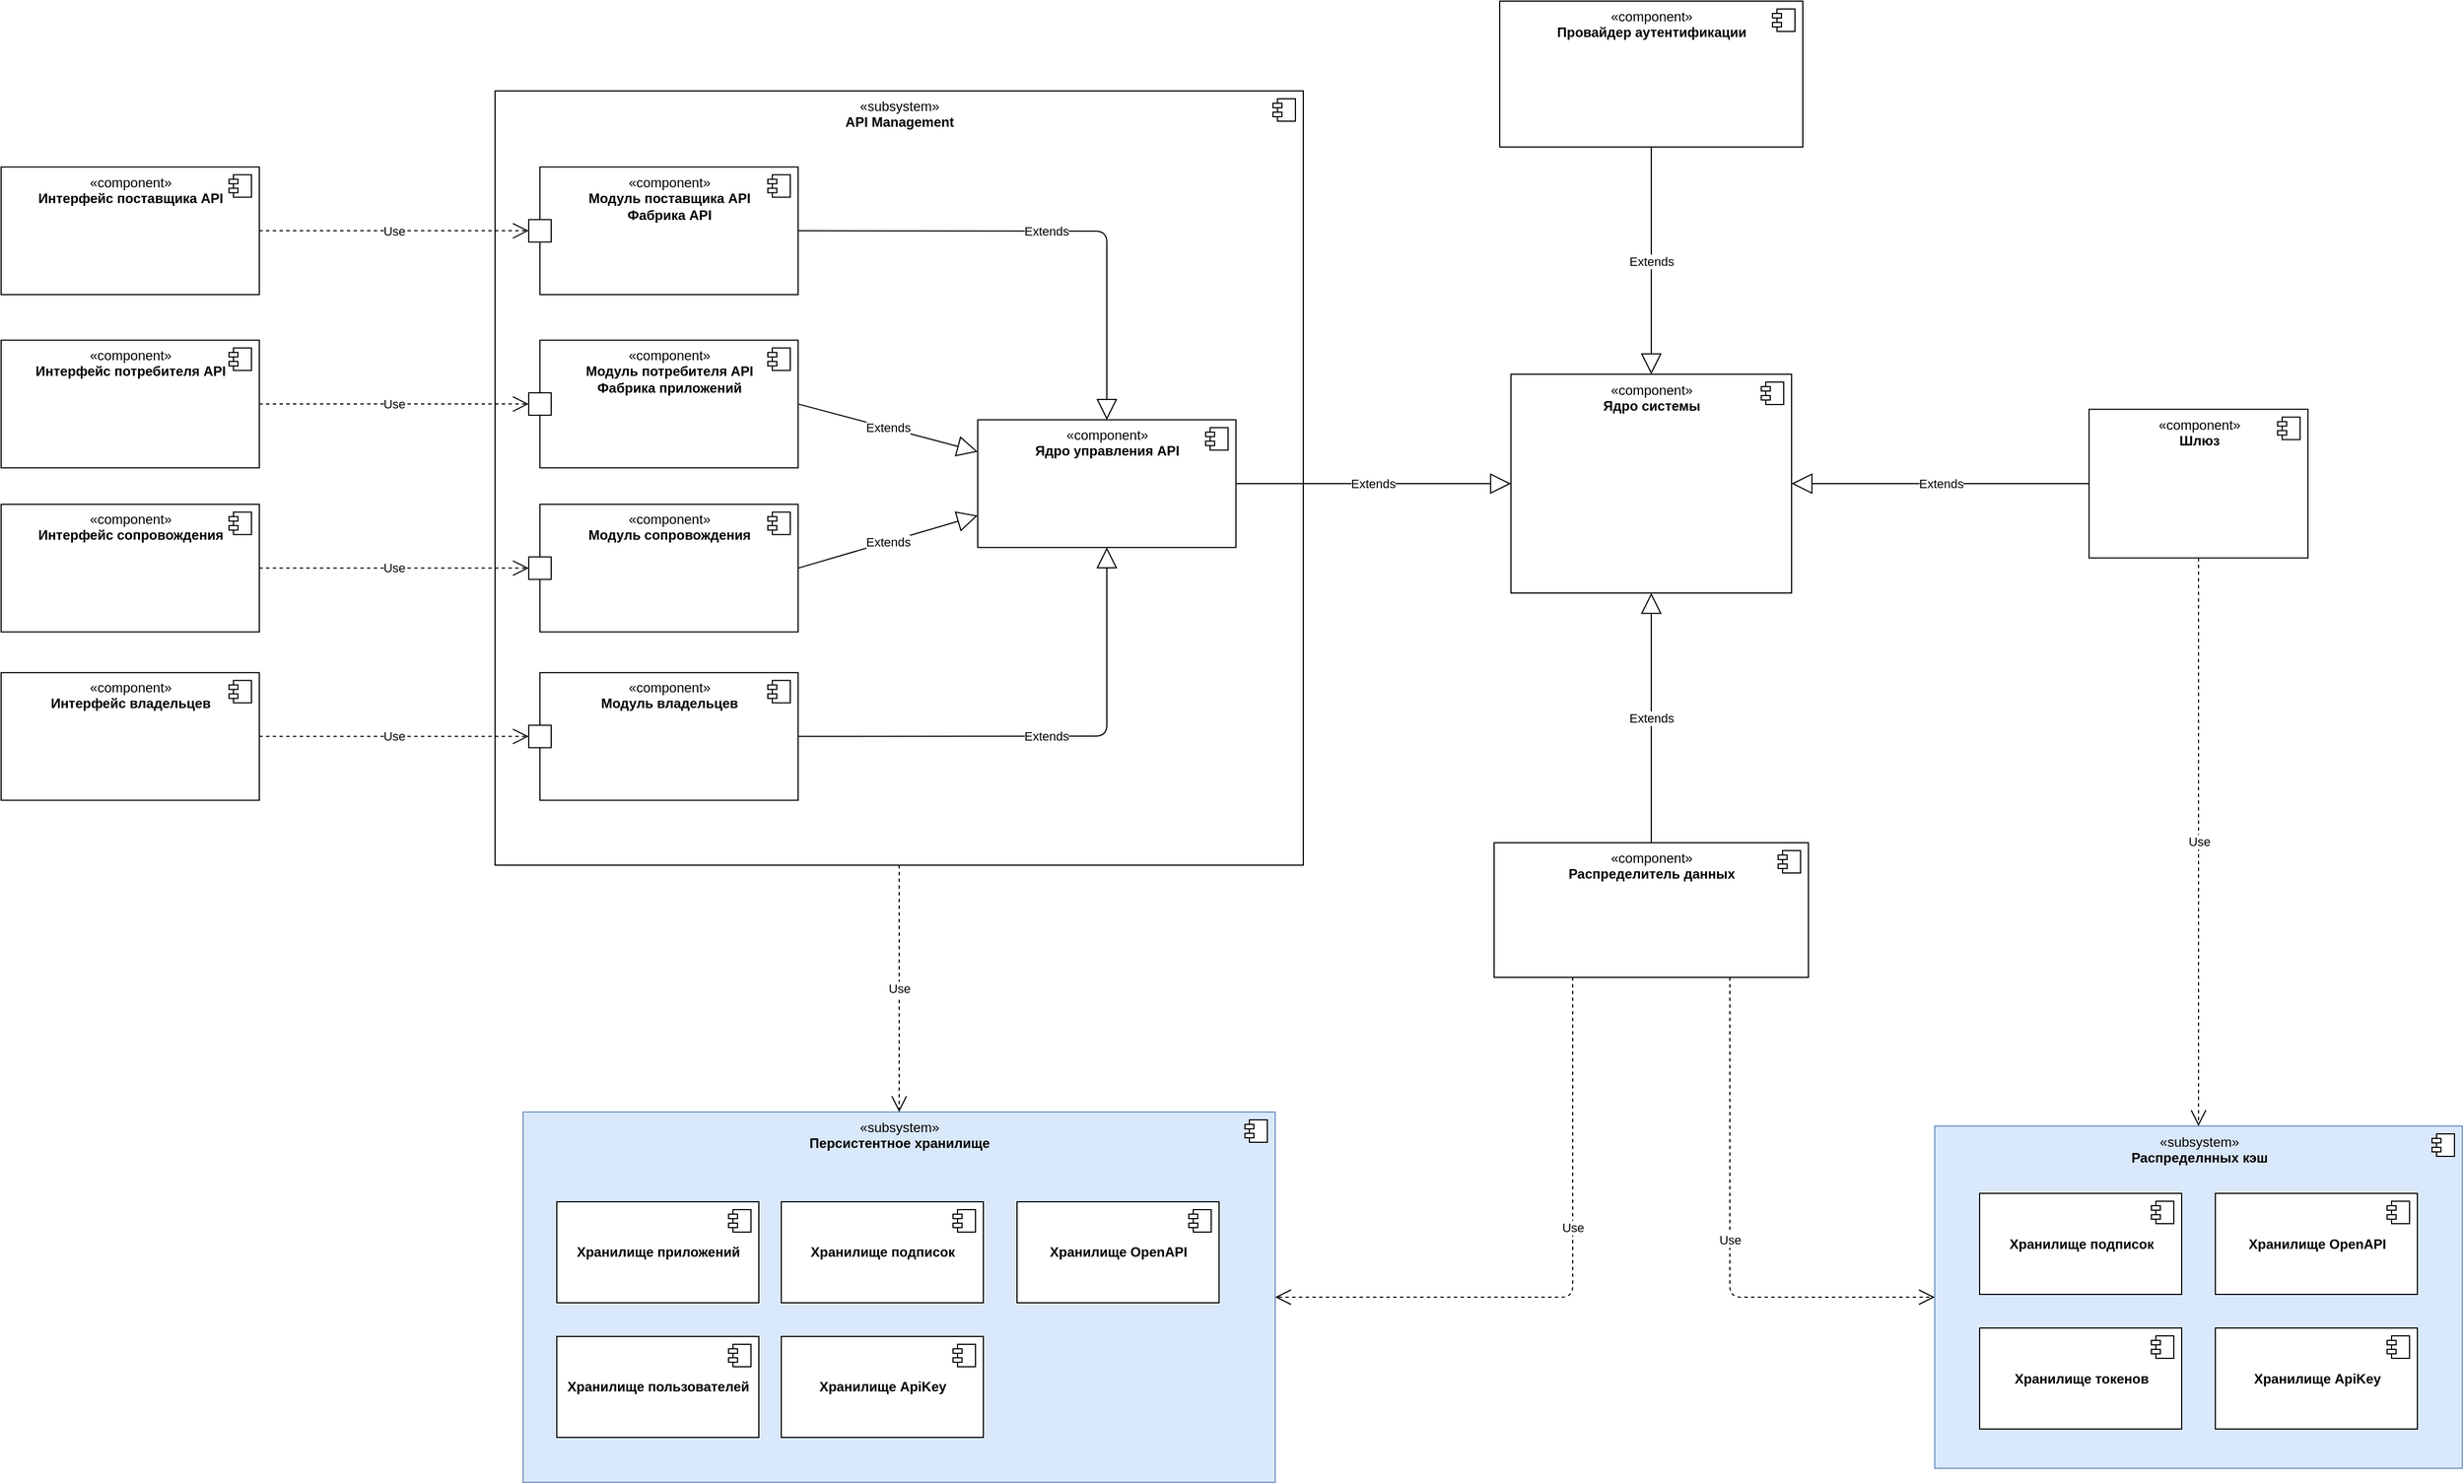 <mxfile version="14.9.6" type="device"><diagram id="nkzLdBtl6WyTMvz-Gw88" name="Page-1"><mxGraphModel dx="4070" dy="1270" grid="1" gridSize="10" guides="1" tooltips="1" connect="1" arrows="1" fold="1" page="1" pageScale="1" pageWidth="850" pageHeight="1100" math="0" shadow="0"><root><mxCell id="0"/><mxCell id="1" parent="0"/><mxCell id="8bAinxHCL_zx1Tt3Iwnc-83" value="«subsystem»&lt;br&gt;&lt;b&gt;API Management&lt;/b&gt;" style="html=1;dropTarget=0;verticalAlign=top;" parent="1" vertex="1"><mxGeometry x="-680" y="110" width="720" height="690" as="geometry"/></mxCell><mxCell id="8bAinxHCL_zx1Tt3Iwnc-84" value="" style="shape=module;jettyWidth=8;jettyHeight=4;" parent="8bAinxHCL_zx1Tt3Iwnc-83" vertex="1"><mxGeometry x="1" width="20" height="20" relative="1" as="geometry"><mxPoint x="-27" y="7" as="offset"/></mxGeometry></mxCell><mxCell id="StKLOnzCAi3UnM_dkvoX-3" value="&lt;div align=&quot;center&quot;&gt;«component»&lt;/div&gt;&lt;div align=&quot;center&quot;&gt;&lt;b&gt;Шлюз&lt;/b&gt;&lt;br&gt;&lt;/div&gt;" style="html=1;dropTarget=0;align=center;horizontal=1;verticalAlign=top;" parent="1" vertex="1"><mxGeometry x="740" y="393.75" width="195" height="132.5" as="geometry"/></mxCell><mxCell id="StKLOnzCAi3UnM_dkvoX-4" value="" style="shape=module;jettyWidth=8;jettyHeight=4;" parent="StKLOnzCAi3UnM_dkvoX-3" vertex="1"><mxGeometry x="1" width="20" height="20" relative="1" as="geometry"><mxPoint x="-27" y="7" as="offset"/></mxGeometry></mxCell><mxCell id="StKLOnzCAi3UnM_dkvoX-5" value="«subsystem»&lt;br&gt;&lt;b&gt;Персистентное хранилище&lt;br&gt;&lt;/b&gt;" style="html=1;dropTarget=0;verticalAlign=top;fillColor=#dae8fc;strokeColor=#6c8ebf;" parent="1" vertex="1"><mxGeometry x="-655" y="1020" width="670" height="330" as="geometry"/></mxCell><mxCell id="StKLOnzCAi3UnM_dkvoX-6" value="" style="shape=module;jettyWidth=8;jettyHeight=4;" parent="StKLOnzCAi3UnM_dkvoX-5" vertex="1"><mxGeometry x="1" width="20" height="20" relative="1" as="geometry"><mxPoint x="-27" y="7" as="offset"/></mxGeometry></mxCell><mxCell id="StKLOnzCAi3UnM_dkvoX-7" value="«subsystem»&lt;br&gt;&lt;b&gt;Распределнных кэш &lt;br&gt;&lt;/b&gt;" style="html=1;dropTarget=0;verticalAlign=top;fillColor=#dae8fc;strokeColor=#6c8ebf;" parent="1" vertex="1"><mxGeometry x="602.5" y="1032.5" width="470" height="305" as="geometry"/></mxCell><mxCell id="StKLOnzCAi3UnM_dkvoX-8" value="" style="shape=module;jettyWidth=8;jettyHeight=4;" parent="StKLOnzCAi3UnM_dkvoX-7" vertex="1"><mxGeometry x="1" width="20" height="20" relative="1" as="geometry"><mxPoint x="-27" y="7" as="offset"/></mxGeometry></mxCell><mxCell id="StKLOnzCAi3UnM_dkvoX-9" value="&lt;div align=&quot;center&quot;&gt;«component»&lt;/div&gt;&lt;div align=&quot;center&quot;&gt;&lt;b&gt;Ядро управления API&lt;/b&gt;&lt;br&gt;&lt;/div&gt;" style="html=1;dropTarget=0;align=center;horizontal=1;verticalAlign=top;" parent="1" vertex="1"><mxGeometry x="-250" y="403.13" width="230" height="113.75" as="geometry"/></mxCell><mxCell id="StKLOnzCAi3UnM_dkvoX-10" value="" style="shape=module;jettyWidth=8;jettyHeight=4;" parent="StKLOnzCAi3UnM_dkvoX-9" vertex="1"><mxGeometry x="1" width="20" height="20" relative="1" as="geometry"><mxPoint x="-27" y="7" as="offset"/></mxGeometry></mxCell><mxCell id="StKLOnzCAi3UnM_dkvoX-11" value="&lt;b&gt;Хранилище приложений&lt;br&gt;&lt;/b&gt;" style="html=1;dropTarget=0;verticalAlign=middle;" parent="1" vertex="1"><mxGeometry x="-625" y="1100" width="180" height="90" as="geometry"/></mxCell><mxCell id="StKLOnzCAi3UnM_dkvoX-12" value="" style="shape=module;jettyWidth=8;jettyHeight=4;" parent="StKLOnzCAi3UnM_dkvoX-11" vertex="1"><mxGeometry x="1" width="20" height="20" relative="1" as="geometry"><mxPoint x="-27" y="7" as="offset"/></mxGeometry></mxCell><mxCell id="StKLOnzCAi3UnM_dkvoX-13" value="&lt;b&gt;Хранилище подписок&lt;br&gt;&lt;/b&gt;" style="html=1;dropTarget=0;verticalAlign=middle;" parent="1" vertex="1"><mxGeometry x="-425" y="1100" width="180" height="90" as="geometry"/></mxCell><mxCell id="StKLOnzCAi3UnM_dkvoX-14" value="" style="shape=module;jettyWidth=8;jettyHeight=4;" parent="StKLOnzCAi3UnM_dkvoX-13" vertex="1"><mxGeometry x="1" width="20" height="20" relative="1" as="geometry"><mxPoint x="-27" y="7" as="offset"/></mxGeometry></mxCell><mxCell id="StKLOnzCAi3UnM_dkvoX-15" value="&lt;b&gt;Хранилище OpenAPI&lt;br&gt;&lt;/b&gt;" style="html=1;dropTarget=0;verticalAlign=middle;" parent="1" vertex="1"><mxGeometry x="-215" y="1100" width="180" height="90" as="geometry"/></mxCell><mxCell id="StKLOnzCAi3UnM_dkvoX-16" value="" style="shape=module;jettyWidth=8;jettyHeight=4;" parent="StKLOnzCAi3UnM_dkvoX-15" vertex="1"><mxGeometry x="1" width="20" height="20" relative="1" as="geometry"><mxPoint x="-27" y="7" as="offset"/></mxGeometry></mxCell><mxCell id="StKLOnzCAi3UnM_dkvoX-17" value="&lt;b&gt;Хранилище пользователей&lt;br&gt;&lt;/b&gt;" style="html=1;dropTarget=0;verticalAlign=middle;" parent="1" vertex="1"><mxGeometry x="-625" y="1220" width="180" height="90" as="geometry"/></mxCell><mxCell id="StKLOnzCAi3UnM_dkvoX-18" value="" style="shape=module;jettyWidth=8;jettyHeight=4;" parent="StKLOnzCAi3UnM_dkvoX-17" vertex="1"><mxGeometry x="1" width="20" height="20" relative="1" as="geometry"><mxPoint x="-27" y="7" as="offset"/></mxGeometry></mxCell><mxCell id="StKLOnzCAi3UnM_dkvoX-19" value="&lt;div align=&quot;center&quot;&gt;«component»&lt;/div&gt;&lt;div align=&quot;center&quot;&gt;&lt;b&gt;Провайдер аутентификации&lt;br&gt;&lt;/b&gt;&lt;/div&gt;" style="html=1;dropTarget=0;align=center;horizontal=1;verticalAlign=top;" parent="1" vertex="1"><mxGeometry x="215" y="30" width="270" height="130" as="geometry"/></mxCell><mxCell id="StKLOnzCAi3UnM_dkvoX-20" value="" style="shape=module;jettyWidth=8;jettyHeight=4;" parent="StKLOnzCAi3UnM_dkvoX-19" vertex="1"><mxGeometry x="1" width="20" height="20" relative="1" as="geometry"><mxPoint x="-27" y="7" as="offset"/></mxGeometry></mxCell><mxCell id="StKLOnzCAi3UnM_dkvoX-21" value="&lt;b&gt;Хранилище подписок&lt;br&gt;&lt;/b&gt;" style="html=1;dropTarget=0;verticalAlign=middle;" parent="1" vertex="1"><mxGeometry x="642.5" y="1092.5" width="180" height="90" as="geometry"/></mxCell><mxCell id="StKLOnzCAi3UnM_dkvoX-22" value="" style="shape=module;jettyWidth=8;jettyHeight=4;" parent="StKLOnzCAi3UnM_dkvoX-21" vertex="1"><mxGeometry x="1" width="20" height="20" relative="1" as="geometry"><mxPoint x="-27" y="7" as="offset"/></mxGeometry></mxCell><mxCell id="StKLOnzCAi3UnM_dkvoX-23" value="&lt;b&gt;Хранилище OpenAPI&lt;br&gt;&lt;/b&gt;" style="html=1;dropTarget=0;verticalAlign=middle;" parent="1" vertex="1"><mxGeometry x="852.5" y="1092.5" width="180" height="90" as="geometry"/></mxCell><mxCell id="StKLOnzCAi3UnM_dkvoX-24" value="" style="shape=module;jettyWidth=8;jettyHeight=4;" parent="StKLOnzCAi3UnM_dkvoX-23" vertex="1"><mxGeometry x="1" width="20" height="20" relative="1" as="geometry"><mxPoint x="-27" y="7" as="offset"/></mxGeometry></mxCell><mxCell id="StKLOnzCAi3UnM_dkvoX-25" value="&lt;b&gt;Хранилище токенов&lt;br&gt;&lt;/b&gt;" style="html=1;dropTarget=0;verticalAlign=middle;" parent="1" vertex="1"><mxGeometry x="642.5" y="1212.5" width="180" height="90" as="geometry"/></mxCell><mxCell id="StKLOnzCAi3UnM_dkvoX-26" value="" style="shape=module;jettyWidth=8;jettyHeight=4;" parent="StKLOnzCAi3UnM_dkvoX-25" vertex="1"><mxGeometry x="1" width="20" height="20" relative="1" as="geometry"><mxPoint x="-27" y="7" as="offset"/></mxGeometry></mxCell><mxCell id="StKLOnzCAi3UnM_dkvoX-27" value="&lt;b&gt;Хранилище ApiKey&lt;br&gt;&lt;/b&gt;" style="html=1;dropTarget=0;verticalAlign=middle;" parent="1" vertex="1"><mxGeometry x="852.5" y="1212.5" width="180" height="90" as="geometry"/></mxCell><mxCell id="StKLOnzCAi3UnM_dkvoX-28" value="" style="shape=module;jettyWidth=8;jettyHeight=4;" parent="StKLOnzCAi3UnM_dkvoX-27" vertex="1"><mxGeometry x="1" width="20" height="20" relative="1" as="geometry"><mxPoint x="-27" y="7" as="offset"/></mxGeometry></mxCell><mxCell id="StKLOnzCAi3UnM_dkvoX-29" value="&lt;b&gt;Хранилище ApiKey&lt;br&gt;&lt;/b&gt;" style="html=1;dropTarget=0;verticalAlign=middle;" parent="1" vertex="1"><mxGeometry x="-425" y="1220" width="180" height="90" as="geometry"/></mxCell><mxCell id="StKLOnzCAi3UnM_dkvoX-30" value="" style="shape=module;jettyWidth=8;jettyHeight=4;" parent="StKLOnzCAi3UnM_dkvoX-29" vertex="1"><mxGeometry x="1" width="20" height="20" relative="1" as="geometry"><mxPoint x="-27" y="7" as="offset"/></mxGeometry></mxCell><mxCell id="StKLOnzCAi3UnM_dkvoX-31" value="«component»&lt;br&gt;&lt;b&gt;Распределитель данных&lt;br&gt;&lt;/b&gt;" style="html=1;dropTarget=0;verticalAlign=top;" parent="1" vertex="1"><mxGeometry x="210" y="780" width="280" height="120" as="geometry"/></mxCell><mxCell id="StKLOnzCAi3UnM_dkvoX-32" value="" style="shape=module;jettyWidth=8;jettyHeight=4;" parent="StKLOnzCAi3UnM_dkvoX-31" vertex="1"><mxGeometry x="1" width="20" height="20" relative="1" as="geometry"><mxPoint x="-27" y="7" as="offset"/></mxGeometry></mxCell><mxCell id="V_mkeSYkJO_5a4LvOwcz-59" value="«component»&lt;br&gt;&lt;b&gt;Ядро системы&lt;/b&gt;" style="html=1;dropTarget=0;verticalAlign=top;" parent="1" vertex="1"><mxGeometry x="225" y="362.5" width="250" height="195" as="geometry"/></mxCell><mxCell id="V_mkeSYkJO_5a4LvOwcz-60" value="" style="shape=module;jettyWidth=8;jettyHeight=4;" parent="V_mkeSYkJO_5a4LvOwcz-59" vertex="1"><mxGeometry x="1" width="20" height="20" relative="1" as="geometry"><mxPoint x="-27" y="7" as="offset"/></mxGeometry></mxCell><mxCell id="8bAinxHCL_zx1Tt3Iwnc-27" value="&lt;div align=&quot;center&quot;&gt;«component»&lt;/div&gt;&lt;div align=&quot;center&quot;&gt;&lt;b&gt;Модуль поставщика API&lt;/b&gt;&lt;/div&gt;&lt;div align=&quot;center&quot;&gt;&lt;b&gt;Фабрика API&lt;/b&gt;&lt;/div&gt;" style="html=1;dropTarget=0;align=center;horizontal=1;verticalAlign=top;" parent="1" vertex="1"><mxGeometry x="-640" y="177.81" width="230" height="113.75" as="geometry"/></mxCell><mxCell id="8bAinxHCL_zx1Tt3Iwnc-28" value="" style="shape=module;jettyWidth=8;jettyHeight=4;" parent="8bAinxHCL_zx1Tt3Iwnc-27" vertex="1"><mxGeometry x="1" width="20" height="20" relative="1" as="geometry"><mxPoint x="-27" y="7" as="offset"/></mxGeometry></mxCell><mxCell id="8bAinxHCL_zx1Tt3Iwnc-29" value="&lt;div align=&quot;center&quot;&gt;«component»&lt;/div&gt;&lt;div align=&quot;center&quot;&gt;&lt;b&gt;Модуль потребителя API&lt;/b&gt;&lt;/div&gt;&lt;div align=&quot;center&quot;&gt;&lt;b&gt;Фабрика приложений&lt;/b&gt;&lt;/div&gt;" style="html=1;dropTarget=0;align=center;horizontal=1;verticalAlign=top;" parent="1" vertex="1"><mxGeometry x="-640" y="332.18" width="230" height="113.75" as="geometry"/></mxCell><mxCell id="8bAinxHCL_zx1Tt3Iwnc-30" value="" style="shape=module;jettyWidth=8;jettyHeight=4;" parent="8bAinxHCL_zx1Tt3Iwnc-29" vertex="1"><mxGeometry x="1" width="20" height="20" relative="1" as="geometry"><mxPoint x="-27" y="7" as="offset"/></mxGeometry></mxCell><mxCell id="8bAinxHCL_zx1Tt3Iwnc-31" value="&lt;div align=&quot;center&quot;&gt;«component»&lt;/div&gt;&lt;div align=&quot;center&quot;&gt;&lt;b&gt;Модуль сопровождения&lt;/b&gt;&lt;/div&gt;" style="html=1;dropTarget=0;align=center;horizontal=1;verticalAlign=top;" parent="1" vertex="1"><mxGeometry x="-640" y="478.43" width="230" height="113.75" as="geometry"/></mxCell><mxCell id="8bAinxHCL_zx1Tt3Iwnc-32" value="" style="shape=module;jettyWidth=8;jettyHeight=4;" parent="8bAinxHCL_zx1Tt3Iwnc-31" vertex="1"><mxGeometry x="1" width="20" height="20" relative="1" as="geometry"><mxPoint x="-27" y="7" as="offset"/></mxGeometry></mxCell><mxCell id="8bAinxHCL_zx1Tt3Iwnc-33" value="&lt;div align=&quot;center&quot;&gt;«component»&lt;/div&gt;&lt;div align=&quot;center&quot;&gt;&lt;b&gt;Модуль владельцев&lt;/b&gt;&lt;/div&gt;" style="html=1;dropTarget=0;align=center;horizontal=1;verticalAlign=top;" parent="1" vertex="1"><mxGeometry x="-640" y="628.43" width="230" height="113.75" as="geometry"/></mxCell><mxCell id="8bAinxHCL_zx1Tt3Iwnc-34" value="" style="shape=module;jettyWidth=8;jettyHeight=4;" parent="8bAinxHCL_zx1Tt3Iwnc-33" vertex="1"><mxGeometry x="1" width="20" height="20" relative="1" as="geometry"><mxPoint x="-27" y="7" as="offset"/></mxGeometry></mxCell><mxCell id="8bAinxHCL_zx1Tt3Iwnc-35" value="&lt;div align=&quot;center&quot;&gt;«component»&lt;/div&gt;&lt;div align=&quot;center&quot;&gt;&lt;b&gt;Интерфейс поставщика API&lt;/b&gt;&lt;/div&gt;" style="html=1;dropTarget=0;align=center;horizontal=1;verticalAlign=top;" parent="1" vertex="1"><mxGeometry x="-1120" y="177.81" width="230" height="113.75" as="geometry"/></mxCell><mxCell id="8bAinxHCL_zx1Tt3Iwnc-36" value="" style="shape=module;jettyWidth=8;jettyHeight=4;" parent="8bAinxHCL_zx1Tt3Iwnc-35" vertex="1"><mxGeometry x="1" width="20" height="20" relative="1" as="geometry"><mxPoint x="-27" y="7" as="offset"/></mxGeometry></mxCell><mxCell id="8bAinxHCL_zx1Tt3Iwnc-37" value="&lt;div align=&quot;center&quot;&gt;«component»&lt;/div&gt;&lt;div align=&quot;center&quot;&gt;&lt;b&gt;Интерфейс потребителя API&lt;/b&gt;&lt;/div&gt;" style="html=1;dropTarget=0;align=center;horizontal=1;verticalAlign=top;" parent="1" vertex="1"><mxGeometry x="-1120" y="332.18" width="230" height="113.75" as="geometry"/></mxCell><mxCell id="8bAinxHCL_zx1Tt3Iwnc-38" value="" style="shape=module;jettyWidth=8;jettyHeight=4;" parent="8bAinxHCL_zx1Tt3Iwnc-37" vertex="1"><mxGeometry x="1" width="20" height="20" relative="1" as="geometry"><mxPoint x="-27" y="7" as="offset"/></mxGeometry></mxCell><mxCell id="8bAinxHCL_zx1Tt3Iwnc-39" value="&lt;div align=&quot;center&quot;&gt;«component»&lt;/div&gt;&lt;div align=&quot;center&quot;&gt;&lt;b&gt;Интерфейс сопровождения&lt;/b&gt;&lt;/div&gt;" style="html=1;dropTarget=0;align=center;horizontal=1;verticalAlign=top;" parent="1" vertex="1"><mxGeometry x="-1120" y="478.43" width="230" height="113.75" as="geometry"/></mxCell><mxCell id="8bAinxHCL_zx1Tt3Iwnc-40" value="" style="shape=module;jettyWidth=8;jettyHeight=4;" parent="8bAinxHCL_zx1Tt3Iwnc-39" vertex="1"><mxGeometry x="1" width="20" height="20" relative="1" as="geometry"><mxPoint x="-27" y="7" as="offset"/></mxGeometry></mxCell><mxCell id="8bAinxHCL_zx1Tt3Iwnc-41" value="&lt;div align=&quot;center&quot;&gt;«component»&lt;/div&gt;&lt;div align=&quot;center&quot;&gt;&lt;b&gt;Интерфейс владельцев&lt;/b&gt;&lt;/div&gt;" style="html=1;dropTarget=0;align=center;horizontal=1;verticalAlign=top;" parent="1" vertex="1"><mxGeometry x="-1120" y="628.43" width="230" height="113.75" as="geometry"/></mxCell><mxCell id="8bAinxHCL_zx1Tt3Iwnc-42" value="" style="shape=module;jettyWidth=8;jettyHeight=4;" parent="8bAinxHCL_zx1Tt3Iwnc-41" vertex="1"><mxGeometry x="1" width="20" height="20" relative="1" as="geometry"><mxPoint x="-27" y="7" as="offset"/></mxGeometry></mxCell><mxCell id="8bAinxHCL_zx1Tt3Iwnc-52" value="Use" style="endArrow=open;endSize=12;dashed=1;html=1;exitX=0.25;exitY=1;exitDx=0;exitDy=0;entryX=1;entryY=0.5;entryDx=0;entryDy=0;" parent="1" source="StKLOnzCAi3UnM_dkvoX-31" target="StKLOnzCAi3UnM_dkvoX-5" edge="1"><mxGeometry x="-0.186" width="160" relative="1" as="geometry"><mxPoint x="110" y="1080.005" as="sourcePoint"/><mxPoint x="355" y="1080" as="targetPoint"/><Array as="points"><mxPoint x="280" y="1185"/></Array><mxPoint y="-1" as="offset"/></mxGeometry></mxCell><mxCell id="8bAinxHCL_zx1Tt3Iwnc-59" value="Extends" style="endArrow=block;endSize=16;endFill=0;html=1;exitX=0.5;exitY=0;exitDx=0;exitDy=0;entryX=0.5;entryY=1;entryDx=0;entryDy=0;" parent="1" source="StKLOnzCAi3UnM_dkvoX-31" target="V_mkeSYkJO_5a4LvOwcz-59" edge="1"><mxGeometry width="160" relative="1" as="geometry"><mxPoint x="370" y="580" as="sourcePoint"/><mxPoint x="530" y="580" as="targetPoint"/></mxGeometry></mxCell><mxCell id="8bAinxHCL_zx1Tt3Iwnc-60" value="Extends" style="endArrow=block;endSize=16;endFill=0;html=1;exitX=0;exitY=0.5;exitDx=0;exitDy=0;entryX=1;entryY=0.5;entryDx=0;entryDy=0;" parent="1" source="StKLOnzCAi3UnM_dkvoX-3" target="V_mkeSYkJO_5a4LvOwcz-59" edge="1"><mxGeometry width="160" relative="1" as="geometry"><mxPoint x="620" y="668.43" as="sourcePoint"/><mxPoint x="620" y="445.93" as="targetPoint"/></mxGeometry></mxCell><mxCell id="8bAinxHCL_zx1Tt3Iwnc-61" value="Extends" style="endArrow=block;endSize=16;endFill=0;html=1;exitX=0.5;exitY=1;exitDx=0;exitDy=0;entryX=0.5;entryY=0;entryDx=0;entryDy=0;" parent="1" source="StKLOnzCAi3UnM_dkvoX-19" target="V_mkeSYkJO_5a4LvOwcz-59" edge="1"><mxGeometry width="160" relative="1" as="geometry"><mxPoint x="725" y="290.13" as="sourcePoint"/><mxPoint x="460" y="290.13" as="targetPoint"/></mxGeometry></mxCell><mxCell id="8bAinxHCL_zx1Tt3Iwnc-62" value="Extends" style="endArrow=block;endSize=16;endFill=0;html=1;exitX=1;exitY=0.5;exitDx=0;exitDy=0;entryX=0;entryY=0.5;entryDx=0;entryDy=0;" parent="1" source="StKLOnzCAi3UnM_dkvoX-9" target="V_mkeSYkJO_5a4LvOwcz-59" edge="1"><mxGeometry width="160" relative="1" as="geometry"><mxPoint x="150" y="434.06" as="sourcePoint"/><mxPoint x="150" y="636.56" as="targetPoint"/></mxGeometry></mxCell><mxCell id="8bAinxHCL_zx1Tt3Iwnc-63" value="Extends" style="endArrow=block;endSize=16;endFill=0;html=1;entryX=0.5;entryY=1;entryDx=0;entryDy=0;exitX=1;exitY=0.5;exitDx=0;exitDy=0;" parent="1" source="8bAinxHCL_zx1Tt3Iwnc-33" target="StKLOnzCAi3UnM_dkvoX-9" edge="1"><mxGeometry width="160" relative="1" as="geometry"><mxPoint x="-340" y="687.505" as="sourcePoint"/><mxPoint x="-130" y="550" as="targetPoint"/><Array as="points"><mxPoint x="-135" y="685"/></Array></mxGeometry></mxCell><mxCell id="8bAinxHCL_zx1Tt3Iwnc-64" value="Extends" style="endArrow=block;endSize=16;endFill=0;html=1;exitX=1;exitY=0.5;exitDx=0;exitDy=0;entryX=0.5;entryY=0;entryDx=0;entryDy=0;" parent="1" source="8bAinxHCL_zx1Tt3Iwnc-27" target="StKLOnzCAi3UnM_dkvoX-9" edge="1"><mxGeometry width="160" relative="1" as="geometry"><mxPoint x="-360" y="332.178" as="sourcePoint"/><mxPoint x="-135" y="390" as="targetPoint"/><Array as="points"><mxPoint x="-135" y="235"/></Array></mxGeometry></mxCell><mxCell id="8bAinxHCL_zx1Tt3Iwnc-65" value="Extends" style="endArrow=block;endSize=16;endFill=0;html=1;exitX=1;exitY=0.5;exitDx=0;exitDy=0;entryX=0;entryY=0.25;entryDx=0;entryDy=0;" parent="1" source="8bAinxHCL_zx1Tt3Iwnc-29" target="StKLOnzCAi3UnM_dkvoX-9" edge="1"><mxGeometry width="160" relative="1" as="geometry"><mxPoint x="-400" y="244.685" as="sourcePoint"/><mxPoint x="-125" y="413.13" as="targetPoint"/></mxGeometry></mxCell><mxCell id="8bAinxHCL_zx1Tt3Iwnc-66" value="Extends" style="endArrow=block;endSize=16;endFill=0;html=1;exitX=1;exitY=0.5;exitDx=0;exitDy=0;entryX=0;entryY=0.75;entryDx=0;entryDy=0;" parent="1" source="8bAinxHCL_zx1Tt3Iwnc-31" target="StKLOnzCAi3UnM_dkvoX-9" edge="1"><mxGeometry width="160" relative="1" as="geometry"><mxPoint x="-400" y="399.055" as="sourcePoint"/><mxPoint x="-240" y="441.568" as="targetPoint"/></mxGeometry></mxCell><mxCell id="8bAinxHCL_zx1Tt3Iwnc-68" value="" style="whiteSpace=wrap;html=1;aspect=fixed;" parent="1" vertex="1"><mxGeometry x="-650" y="224.68" width="20" height="20" as="geometry"/></mxCell><mxCell id="8bAinxHCL_zx1Tt3Iwnc-69" value="" style="whiteSpace=wrap;html=1;aspect=fixed;" parent="1" vertex="1"><mxGeometry x="-650" y="379.06" width="20" height="20" as="geometry"/></mxCell><mxCell id="8bAinxHCL_zx1Tt3Iwnc-70" value="" style="whiteSpace=wrap;html=1;aspect=fixed;" parent="1" vertex="1"><mxGeometry x="-650" y="525.31" width="20" height="20" as="geometry"/></mxCell><mxCell id="8bAinxHCL_zx1Tt3Iwnc-73" value="" style="whiteSpace=wrap;html=1;aspect=fixed;" parent="1" vertex="1"><mxGeometry x="-650" y="675.31" width="20" height="20" as="geometry"/></mxCell><mxCell id="8bAinxHCL_zx1Tt3Iwnc-74" value="Use" style="endArrow=open;endSize=12;dashed=1;html=1;exitX=1;exitY=0.5;exitDx=0;exitDy=0;entryX=0;entryY=0.5;entryDx=0;entryDy=0;" parent="1" source="8bAinxHCL_zx1Tt3Iwnc-35" target="8bAinxHCL_zx1Tt3Iwnc-68" edge="1"><mxGeometry width="160" relative="1" as="geometry"><mxPoint x="-820" y="420" as="sourcePoint"/><mxPoint x="-660" y="420" as="targetPoint"/></mxGeometry></mxCell><mxCell id="8bAinxHCL_zx1Tt3Iwnc-75" value="Use" style="endArrow=open;endSize=12;dashed=1;html=1;exitX=1;exitY=0.5;exitDx=0;exitDy=0;entryX=0;entryY=0.5;entryDx=0;entryDy=0;" parent="1" source="8bAinxHCL_zx1Tt3Iwnc-37" target="8bAinxHCL_zx1Tt3Iwnc-69" edge="1"><mxGeometry width="160" relative="1" as="geometry"><mxPoint x="-850" y="410.005" as="sourcePoint"/><mxPoint x="-610" y="410.0" as="targetPoint"/></mxGeometry></mxCell><mxCell id="8bAinxHCL_zx1Tt3Iwnc-76" value="Use" style="endArrow=open;endSize=12;dashed=1;html=1;exitX=1;exitY=0.5;exitDx=0;exitDy=0;entryX=0;entryY=0.5;entryDx=0;entryDy=0;" parent="1" source="8bAinxHCL_zx1Tt3Iwnc-39" target="8bAinxHCL_zx1Tt3Iwnc-70" edge="1"><mxGeometry width="160" relative="1" as="geometry"><mxPoint x="-840" y="628.435" as="sourcePoint"/><mxPoint x="-600" y="628.44" as="targetPoint"/></mxGeometry></mxCell><mxCell id="8bAinxHCL_zx1Tt3Iwnc-77" value="Use" style="endArrow=open;endSize=12;dashed=1;html=1;exitX=1;exitY=0.5;exitDx=0;exitDy=0;entryX=0;entryY=0.5;entryDx=0;entryDy=0;" parent="1" source="8bAinxHCL_zx1Tt3Iwnc-41" target="8bAinxHCL_zx1Tt3Iwnc-73" edge="1"><mxGeometry width="160" relative="1" as="geometry"><mxPoint x="-850" y="779.995" as="sourcePoint"/><mxPoint x="-610" y="780" as="targetPoint"/></mxGeometry></mxCell><mxCell id="8bAinxHCL_zx1Tt3Iwnc-80" value="Use" style="endArrow=open;endSize=12;dashed=1;html=1;exitX=0.5;exitY=1;exitDx=0;exitDy=0;entryX=0.5;entryY=0;entryDx=0;entryDy=0;" parent="1" source="StKLOnzCAi3UnM_dkvoX-3" target="StKLOnzCAi3UnM_dkvoX-7" edge="1"><mxGeometry width="160" relative="1" as="geometry"><mxPoint x="642.5" y="590.75" as="sourcePoint"/><mxPoint x="802.5" y="590.75" as="targetPoint"/></mxGeometry></mxCell><mxCell id="8bAinxHCL_zx1Tt3Iwnc-81" value="Use" style="endArrow=open;endSize=12;dashed=1;html=1;entryX=0;entryY=0.5;entryDx=0;entryDy=0;exitX=0.75;exitY=1;exitDx=0;exitDy=0;" parent="1" source="StKLOnzCAi3UnM_dkvoX-31" target="StKLOnzCAi3UnM_dkvoX-7" edge="1"><mxGeometry width="160" relative="1" as="geometry"><mxPoint x="490" y="850" as="sourcePoint"/><mxPoint x="475" y="1141.25" as="targetPoint"/><Array as="points"><mxPoint x="420" y="1185"/></Array></mxGeometry></mxCell><mxCell id="8bAinxHCL_zx1Tt3Iwnc-85" value="Use" style="endArrow=open;endSize=12;dashed=1;html=1;exitX=0.5;exitY=1;exitDx=0;exitDy=0;entryX=0.5;entryY=0;entryDx=0;entryDy=0;" parent="1" source="8bAinxHCL_zx1Tt3Iwnc-83" target="StKLOnzCAi3UnM_dkvoX-5" edge="1"><mxGeometry width="160" relative="1" as="geometry"><mxPoint x="10" y="830" as="sourcePoint"/><mxPoint x="170" y="830" as="targetPoint"/></mxGeometry></mxCell></root></mxGraphModel></diagram></mxfile>